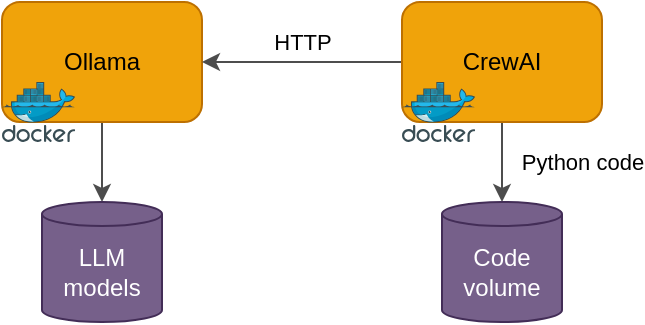 <mxfile>
    <diagram id="SALRXWrra1WZczLhJ-SY" name="Page-1">
        <mxGraphModel dx="715" dy="714" grid="1" gridSize="10" guides="1" tooltips="1" connect="1" arrows="1" fold="1" page="1" pageScale="1" pageWidth="1169" pageHeight="827" background="#ffffff" math="0" shadow="0">
            <root>
                <mxCell id="0"/>
                <mxCell id="1" parent="0"/>
                <mxCell id="10" style="edgeStyle=orthogonalEdgeStyle;html=1;entryX=0.5;entryY=0;entryDx=0;entryDy=0;entryPerimeter=0;strokeColor=#4D4D4D;" edge="1" parent="1" source="2" target="9">
                    <mxGeometry relative="1" as="geometry"/>
                </mxCell>
                <mxCell id="2" value="Ollama" style="rounded=1;whiteSpace=wrap;html=1;fillColor=#f0a30a;strokeColor=#BD7000;fontColor=#000000;" vertex="1" parent="1">
                    <mxGeometry x="200" y="120" width="100" height="60" as="geometry"/>
                </mxCell>
                <mxCell id="3" value="" style="sketch=0;aspect=fixed;html=1;points=[];align=center;image;fontSize=12;image=img/lib/mscae/Docker.svg;" vertex="1" parent="1">
                    <mxGeometry x="200" y="160" width="36.59" height="30" as="geometry"/>
                </mxCell>
                <mxCell id="7" value="Python code" style="edgeStyle=orthogonalEdgeStyle;html=1;entryX=0.5;entryY=0;entryDx=0;entryDy=0;entryPerimeter=0;strokeColor=#4D4D4D;labelBackgroundColor=none;fontColor=#000000;" edge="1" parent="1" source="4" target="6">
                    <mxGeometry y="40" relative="1" as="geometry">
                        <mxPoint as="offset"/>
                    </mxGeometry>
                </mxCell>
                <mxCell id="8" value="HTTP" style="edgeStyle=orthogonalEdgeStyle;html=1;entryX=1;entryY=0.5;entryDx=0;entryDy=0;strokeColor=#4D4D4D;labelBackgroundColor=none;fontColor=#000000;" edge="1" parent="1" source="4" target="2">
                    <mxGeometry y="-10" relative="1" as="geometry">
                        <mxPoint as="offset"/>
                    </mxGeometry>
                </mxCell>
                <mxCell id="4" value="CrewAI" style="rounded=1;whiteSpace=wrap;html=1;fillColor=#f0a30a;strokeColor=#BD7000;fontColor=#000000;" vertex="1" parent="1">
                    <mxGeometry x="400" y="120" width="100" height="60" as="geometry"/>
                </mxCell>
                <mxCell id="5" value="" style="sketch=0;aspect=fixed;html=1;points=[];align=center;image;fontSize=12;image=img/lib/mscae/Docker.svg;" vertex="1" parent="1">
                    <mxGeometry x="400" y="160" width="36.59" height="30" as="geometry"/>
                </mxCell>
                <mxCell id="6" value="Code volume" style="shape=cylinder3;whiteSpace=wrap;html=1;boundedLbl=1;backgroundOutline=1;size=6.01;fillColor=#76608a;fontColor=#ffffff;strokeColor=#432D57;" vertex="1" parent="1">
                    <mxGeometry x="420" y="220" width="60" height="60" as="geometry"/>
                </mxCell>
                <mxCell id="9" value="LLM models" style="shape=cylinder3;whiteSpace=wrap;html=1;boundedLbl=1;backgroundOutline=1;size=6.01;fillColor=#76608a;fontColor=#ffffff;strokeColor=#432D57;" vertex="1" parent="1">
                    <mxGeometry x="220" y="220" width="60" height="60" as="geometry"/>
                </mxCell>
            </root>
        </mxGraphModel>
    </diagram>
</mxfile>